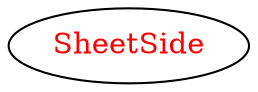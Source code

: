 digraph dependencyGraph {
 concentrate=true;
 ranksep="2.0";
 rankdir="LR"; 
 splines="ortho";
"SheetSide" [fontcolor="red"];
}